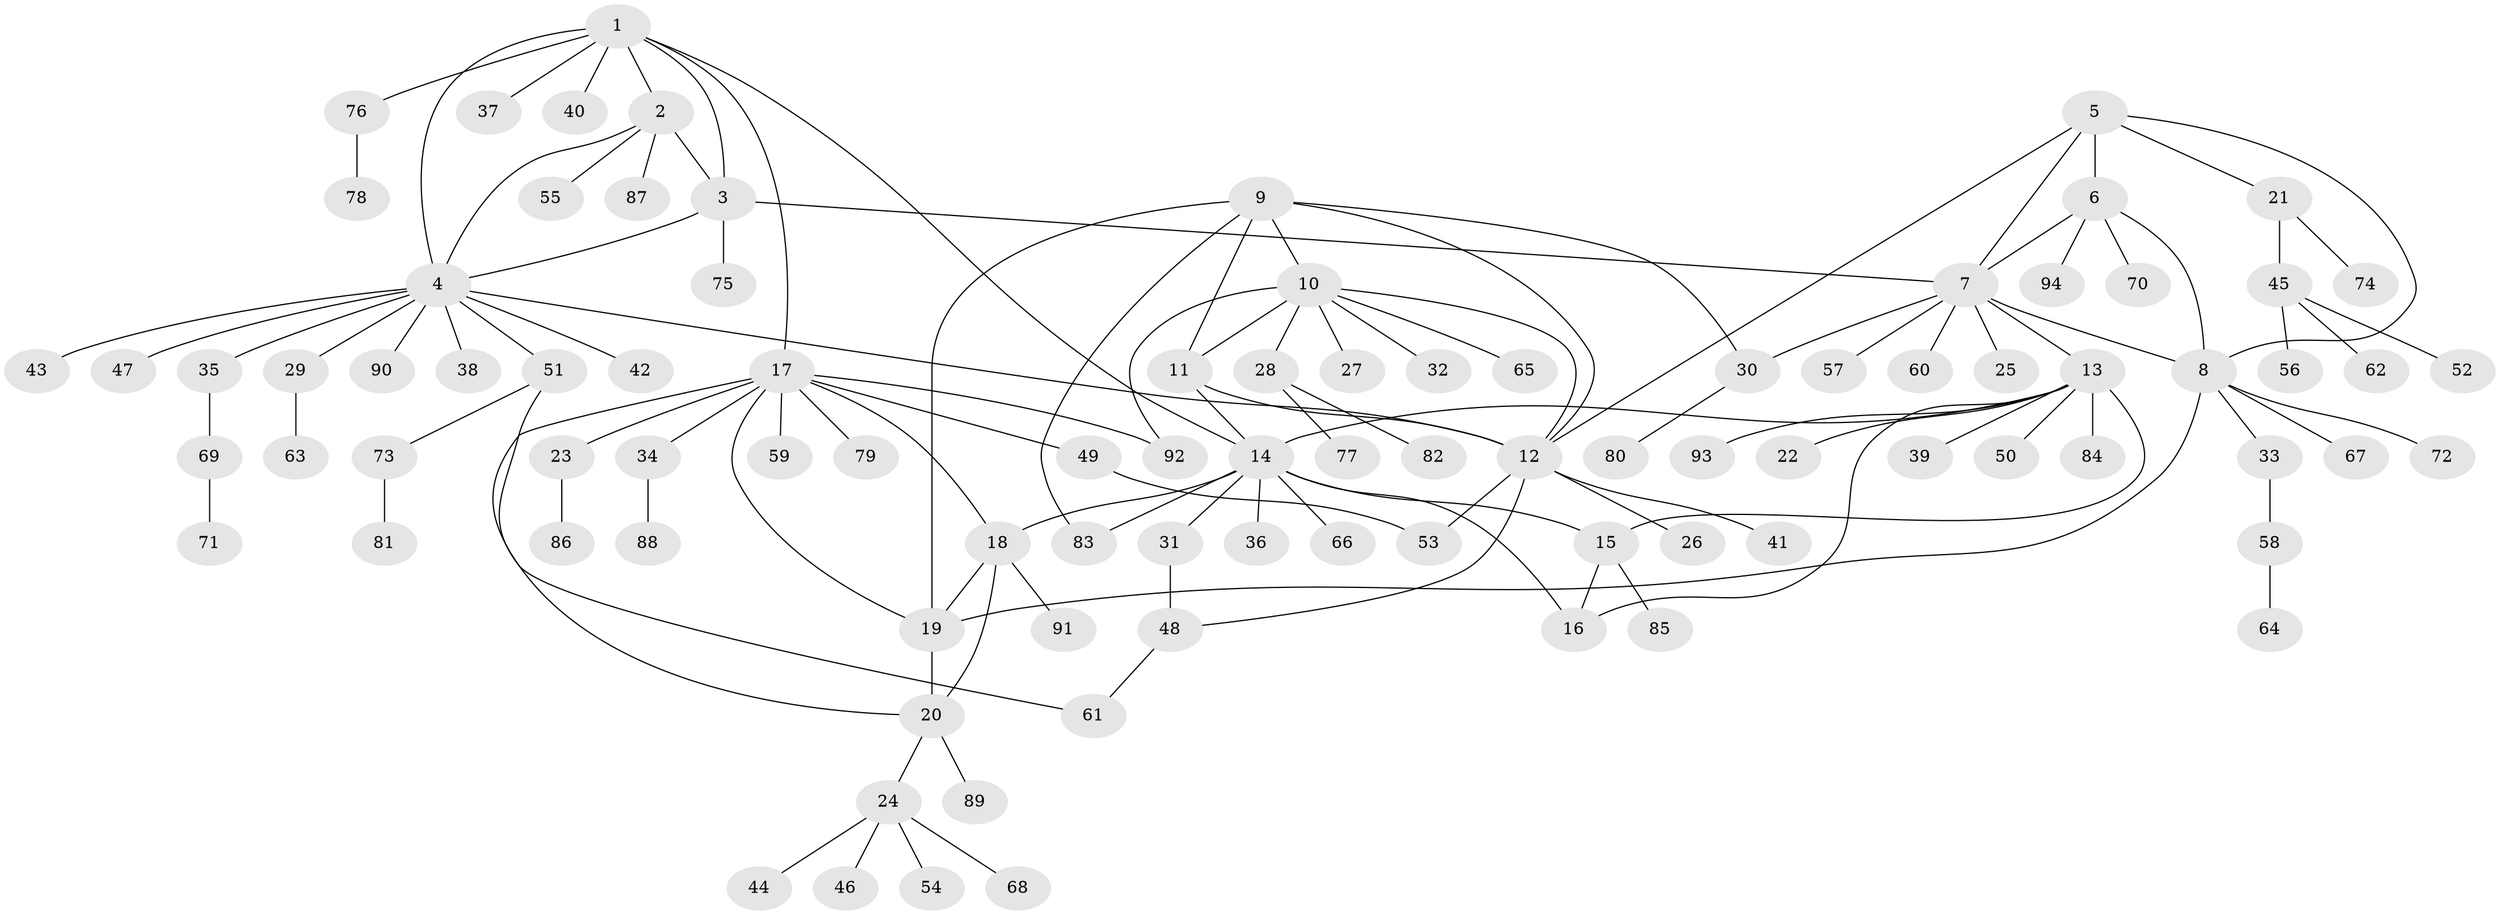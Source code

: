 // coarse degree distribution, {6: 0.10526315789473684, 3: 0.07894736842105263, 4: 0.15789473684210525, 7: 0.02631578947368421, 5: 0.07894736842105263, 8: 0.05263157894736842, 2: 0.21052631578947367, 1: 0.2894736842105263}
// Generated by graph-tools (version 1.1) at 2025/52/03/04/25 22:52:35]
// undirected, 94 vertices, 120 edges
graph export_dot {
  node [color=gray90,style=filled];
  1;
  2;
  3;
  4;
  5;
  6;
  7;
  8;
  9;
  10;
  11;
  12;
  13;
  14;
  15;
  16;
  17;
  18;
  19;
  20;
  21;
  22;
  23;
  24;
  25;
  26;
  27;
  28;
  29;
  30;
  31;
  32;
  33;
  34;
  35;
  36;
  37;
  38;
  39;
  40;
  41;
  42;
  43;
  44;
  45;
  46;
  47;
  48;
  49;
  50;
  51;
  52;
  53;
  54;
  55;
  56;
  57;
  58;
  59;
  60;
  61;
  62;
  63;
  64;
  65;
  66;
  67;
  68;
  69;
  70;
  71;
  72;
  73;
  74;
  75;
  76;
  77;
  78;
  79;
  80;
  81;
  82;
  83;
  84;
  85;
  86;
  87;
  88;
  89;
  90;
  91;
  92;
  93;
  94;
  1 -- 2;
  1 -- 3;
  1 -- 4;
  1 -- 14;
  1 -- 17;
  1 -- 37;
  1 -- 40;
  1 -- 76;
  2 -- 3;
  2 -- 4;
  2 -- 55;
  2 -- 87;
  3 -- 4;
  3 -- 7;
  3 -- 75;
  4 -- 12;
  4 -- 29;
  4 -- 35;
  4 -- 38;
  4 -- 42;
  4 -- 43;
  4 -- 47;
  4 -- 51;
  4 -- 90;
  5 -- 6;
  5 -- 7;
  5 -- 8;
  5 -- 12;
  5 -- 21;
  6 -- 7;
  6 -- 8;
  6 -- 70;
  6 -- 94;
  7 -- 8;
  7 -- 13;
  7 -- 25;
  7 -- 30;
  7 -- 57;
  7 -- 60;
  8 -- 19;
  8 -- 33;
  8 -- 67;
  8 -- 72;
  9 -- 10;
  9 -- 11;
  9 -- 12;
  9 -- 19;
  9 -- 30;
  9 -- 83;
  10 -- 11;
  10 -- 12;
  10 -- 27;
  10 -- 28;
  10 -- 32;
  10 -- 65;
  10 -- 92;
  11 -- 12;
  11 -- 14;
  12 -- 26;
  12 -- 41;
  12 -- 48;
  12 -- 53;
  13 -- 14;
  13 -- 15;
  13 -- 16;
  13 -- 22;
  13 -- 39;
  13 -- 50;
  13 -- 84;
  13 -- 93;
  14 -- 15;
  14 -- 16;
  14 -- 18;
  14 -- 31;
  14 -- 36;
  14 -- 66;
  14 -- 83;
  15 -- 16;
  15 -- 85;
  17 -- 18;
  17 -- 19;
  17 -- 20;
  17 -- 23;
  17 -- 34;
  17 -- 49;
  17 -- 59;
  17 -- 79;
  17 -- 92;
  18 -- 19;
  18 -- 20;
  18 -- 91;
  19 -- 20;
  20 -- 24;
  20 -- 89;
  21 -- 45;
  21 -- 74;
  23 -- 86;
  24 -- 44;
  24 -- 46;
  24 -- 54;
  24 -- 68;
  28 -- 77;
  28 -- 82;
  29 -- 63;
  30 -- 80;
  31 -- 48;
  33 -- 58;
  34 -- 88;
  35 -- 69;
  45 -- 52;
  45 -- 56;
  45 -- 62;
  48 -- 61;
  49 -- 53;
  51 -- 61;
  51 -- 73;
  58 -- 64;
  69 -- 71;
  73 -- 81;
  76 -- 78;
}
